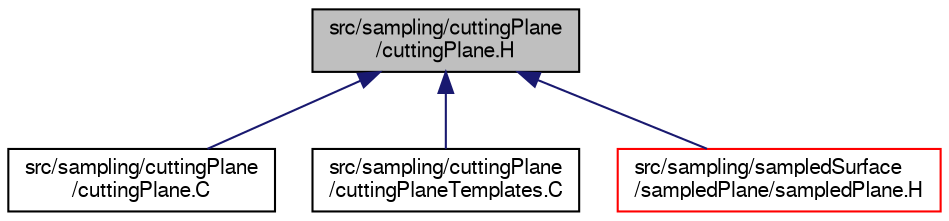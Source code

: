 digraph "src/sampling/cuttingPlane/cuttingPlane.H"
{
  bgcolor="transparent";
  edge [fontname="FreeSans",fontsize="10",labelfontname="FreeSans",labelfontsize="10"];
  node [fontname="FreeSans",fontsize="10",shape=record];
  Node179 [label="src/sampling/cuttingPlane\l/cuttingPlane.H",height=0.2,width=0.4,color="black", fillcolor="grey75", style="filled", fontcolor="black"];
  Node179 -> Node180 [dir="back",color="midnightblue",fontsize="10",style="solid",fontname="FreeSans"];
  Node180 [label="src/sampling/cuttingPlane\l/cuttingPlane.C",height=0.2,width=0.4,color="black",URL="$a14495.html"];
  Node179 -> Node181 [dir="back",color="midnightblue",fontsize="10",style="solid",fontname="FreeSans"];
  Node181 [label="src/sampling/cuttingPlane\l/cuttingPlaneTemplates.C",height=0.2,width=0.4,color="black",URL="$a14501.html",tooltip="Cutting plane sampling functionality. "];
  Node179 -> Node182 [dir="back",color="midnightblue",fontsize="10",style="solid",fontname="FreeSans"];
  Node182 [label="src/sampling/sampledSurface\l/sampledPlane/sampledPlane.H",height=0.2,width=0.4,color="red",URL="$a14768.html"];
}
